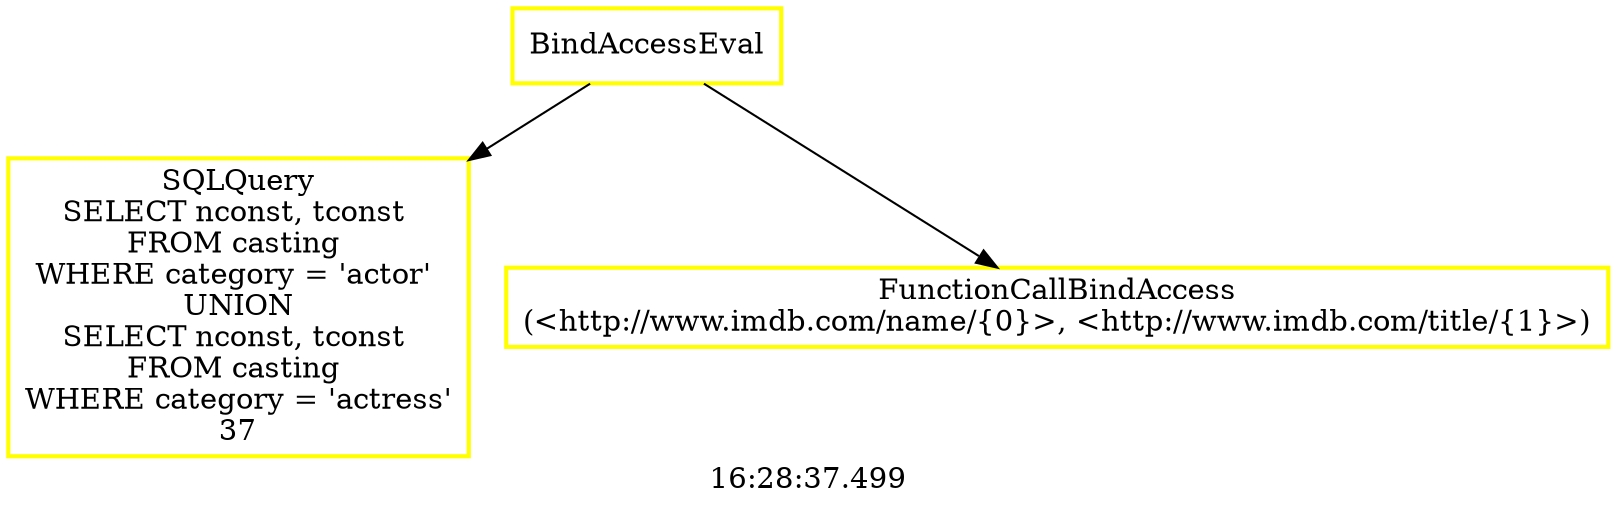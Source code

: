 digraph  g{ graph[label = "16:28:37.499"]
node [shape=rectangle, color=black, fontcolor=black, style=bold] edge [color=black] 0 [label="BindAccessEval", color = yellow] ; 
1 [label="SQLQuery
SELECT nconst, tconst 
FROM casting 
WHERE category = 'actor' 
UNION
SELECT nconst, tconst 
FROM casting 
WHERE category = 'actress'
37", color = yellow] ; 
0 -> 1 ; 
2 [label="FunctionCallBindAccess
(<http://www.imdb.com/name/{0}>, <http://www.imdb.com/title/{1}>)", color = yellow] ; 
0 -> 2 ; 
}

